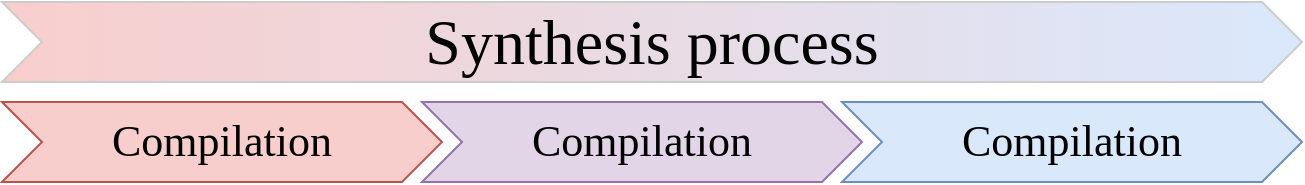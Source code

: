 <mxfile version="21.3.7" type="device">
  <diagram name="Page-1" id="4dLDh1JvgSgjEXmzZCHR">
    <mxGraphModel dx="830" dy="482" grid="1" gridSize="10" guides="1" tooltips="1" connect="1" arrows="1" fold="1" page="1" pageScale="1" pageWidth="827" pageHeight="1169" math="0" shadow="0">
      <root>
        <mxCell id="0" />
        <mxCell id="1" parent="0" />
        <mxCell id="B4R6M26aCCP56sFKK7mb-1" value="Synthesis process" style="shape=step;perimeter=stepPerimeter;whiteSpace=wrap;html=1;fixedSize=1;fillColor=#f8cecc;strokeColor=#CCCCCC;gradientDirection=east;gradientColor=#DAE8FC;fontFamily=UGent Panno Text;fontSize=32;" vertex="1" parent="1">
          <mxGeometry x="80" y="40" width="650" height="40" as="geometry" />
        </mxCell>
        <mxCell id="B4R6M26aCCP56sFKK7mb-3" value="Compilation" style="shape=step;perimeter=stepPerimeter;whiteSpace=wrap;html=1;fixedSize=1;fontFamily=UGent Panno Text;fontSize=22;fillColor=#f8cecc;strokeColor=#b85450;" vertex="1" parent="1">
          <mxGeometry x="80" y="90" width="220" height="40" as="geometry" />
        </mxCell>
        <mxCell id="B4R6M26aCCP56sFKK7mb-7" value="Compilation" style="shape=step;perimeter=stepPerimeter;whiteSpace=wrap;html=1;fixedSize=1;fontFamily=UGent Panno Text;fontSize=22;fillColor=#e1d5e7;strokeColor=#9673a6;size=20;" vertex="1" parent="1">
          <mxGeometry x="290" y="90" width="220" height="40" as="geometry" />
        </mxCell>
        <mxCell id="B4R6M26aCCP56sFKK7mb-8" value="Compilation" style="shape=step;perimeter=stepPerimeter;whiteSpace=wrap;html=1;fixedSize=1;fontFamily=UGent Panno Text;fontSize=22;fillColor=#dae8fc;strokeColor=#6c8ebf;" vertex="1" parent="1">
          <mxGeometry x="500" y="90" width="230" height="40" as="geometry" />
        </mxCell>
      </root>
    </mxGraphModel>
  </diagram>
</mxfile>
